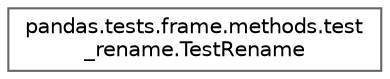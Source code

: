 digraph "Graphical Class Hierarchy"
{
 // LATEX_PDF_SIZE
  bgcolor="transparent";
  edge [fontname=Helvetica,fontsize=10,labelfontname=Helvetica,labelfontsize=10];
  node [fontname=Helvetica,fontsize=10,shape=box,height=0.2,width=0.4];
  rankdir="LR";
  Node0 [id="Node000000",label="pandas.tests.frame.methods.test\l_rename.TestRename",height=0.2,width=0.4,color="grey40", fillcolor="white", style="filled",URL="$da/d3a/classpandas_1_1tests_1_1frame_1_1methods_1_1test__rename_1_1TestRename.html",tooltip=" "];
}
